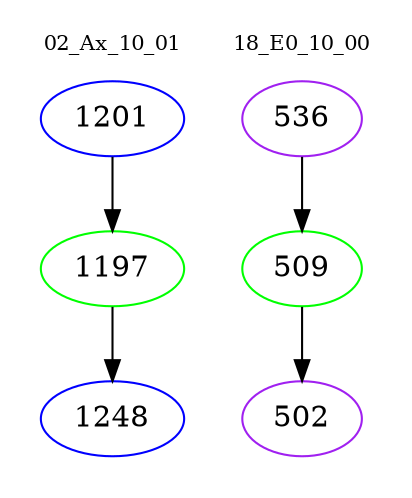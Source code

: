 digraph{
subgraph cluster_0 {
color = white
label = "02_Ax_10_01";
fontsize=10;
T0_1201 [label="1201", color="blue"]
T0_1201 -> T0_1197 [color="black"]
T0_1197 [label="1197", color="green"]
T0_1197 -> T0_1248 [color="black"]
T0_1248 [label="1248", color="blue"]
}
subgraph cluster_1 {
color = white
label = "18_E0_10_00";
fontsize=10;
T1_536 [label="536", color="purple"]
T1_536 -> T1_509 [color="black"]
T1_509 [label="509", color="green"]
T1_509 -> T1_502 [color="black"]
T1_502 [label="502", color="purple"]
}
}
